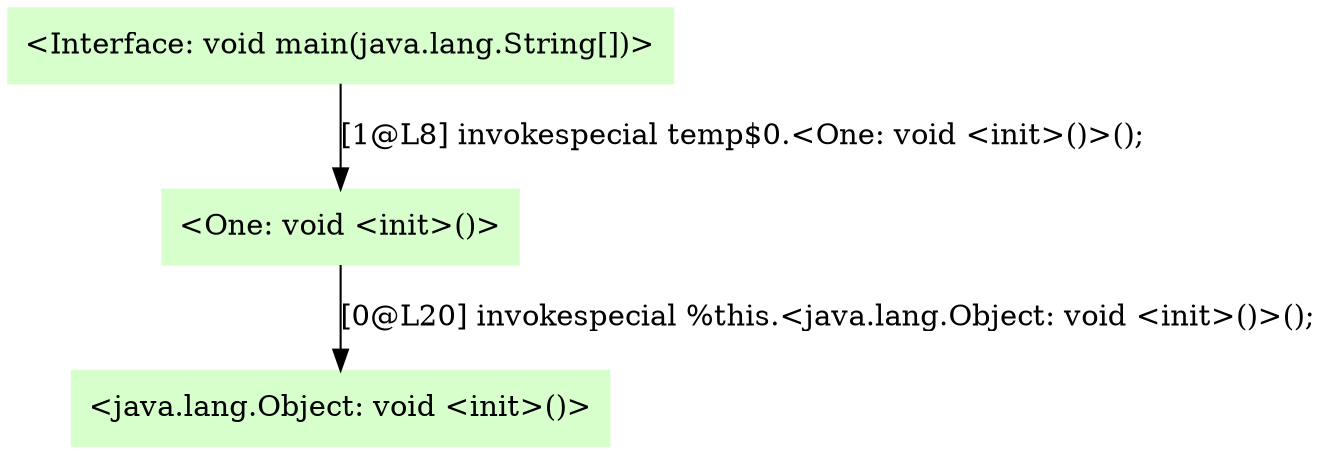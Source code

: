 digraph G {
  node [shape=box,color=".3 .2 1.0",style=filled,];
  "0" [label="<Interface: void main(java.lang.String[])>",];
  "1" [label="<java.lang.Object: void <init>()>",];
  "2" [label="<One: void <init>()>",];
  "0" -> "2" [label="[1@L8] invokespecial temp$0.<One: void <init>()>();",];
  "2" -> "1" [label="[0@L20] invokespecial %this.<java.lang.Object: void <init>()>();",];
}
